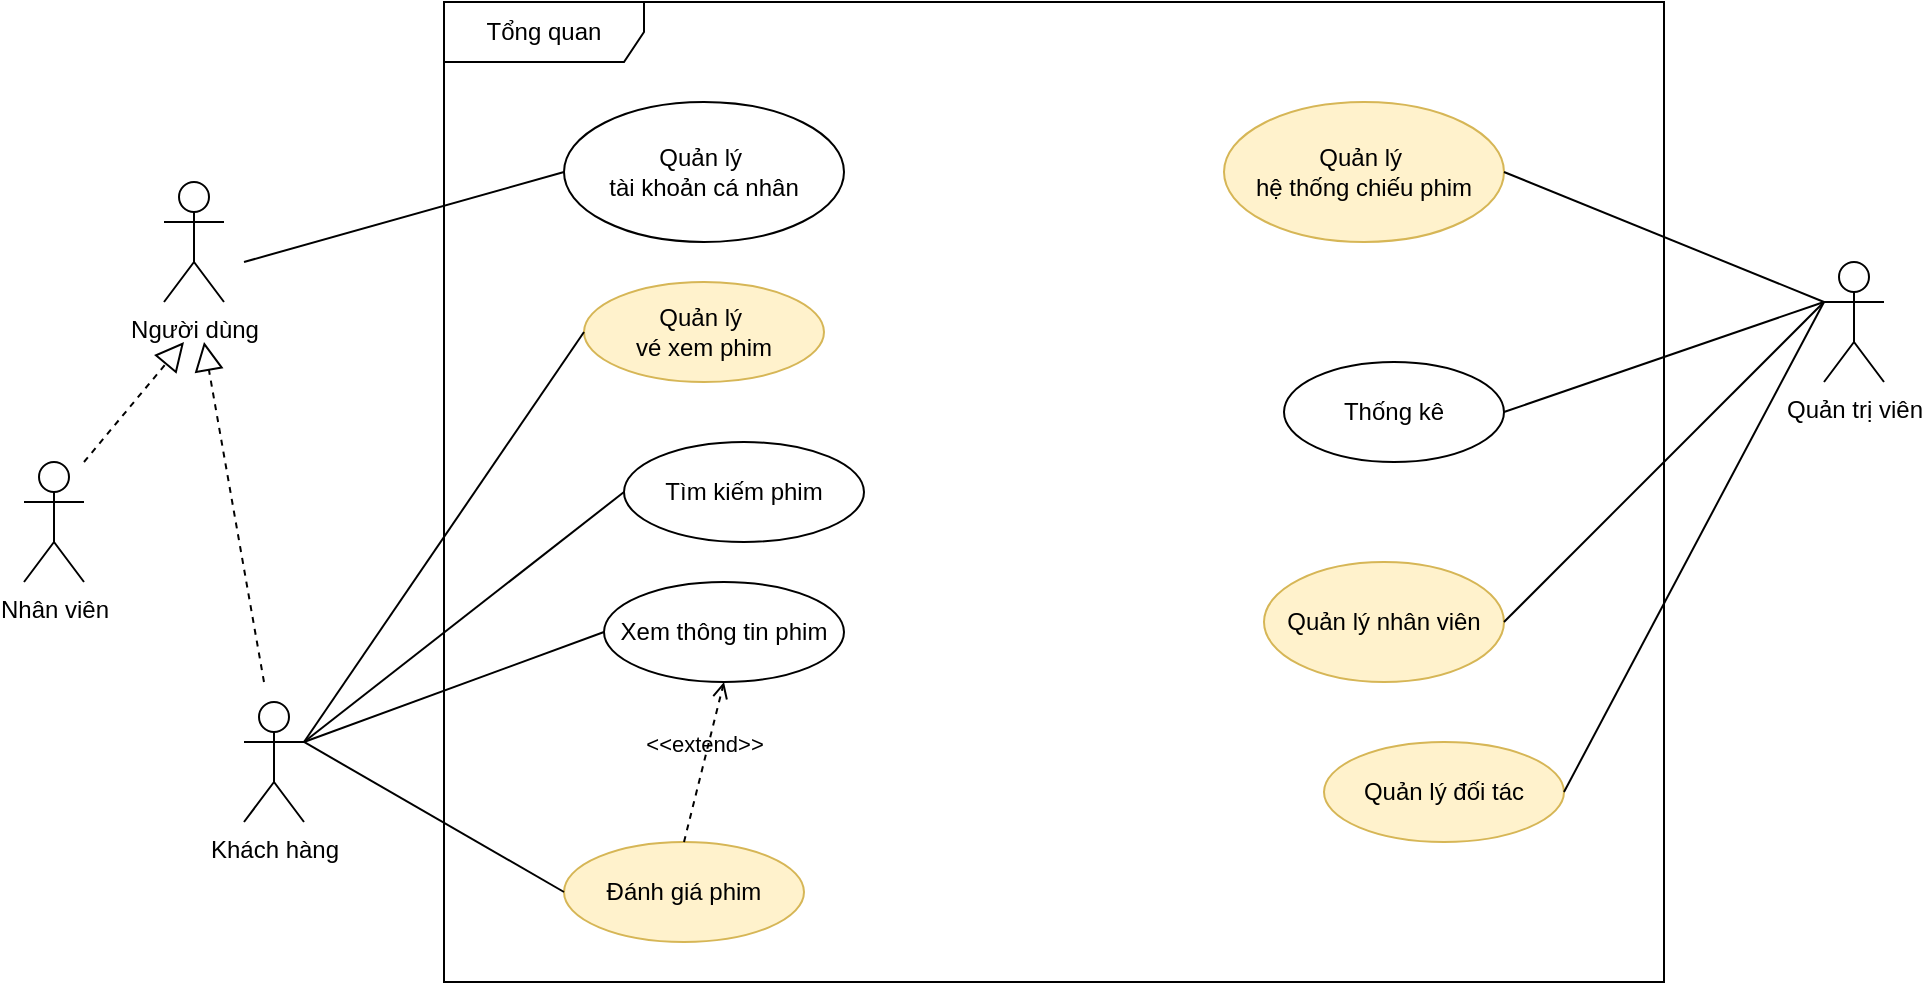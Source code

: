 <mxfile version="26.0.16">
  <diagram name="Page-1" id="nuQmZjlAjpzURm0X1TB3">
    <mxGraphModel dx="1050" dy="621" grid="0" gridSize="10" guides="1" tooltips="1" connect="1" arrows="1" fold="1" page="1" pageScale="1" pageWidth="1100" pageHeight="850" math="0" shadow="0">
      <root>
        <mxCell id="0" />
        <mxCell id="1" parent="0" />
        <mxCell id="0IfXszTP87YYn8tm4sb3-4" value="Tổng quan" style="shape=umlFrame;whiteSpace=wrap;html=1;pointerEvents=0;recursiveResize=0;container=1;collapsible=0;width=100;height=30;" parent="1" vertex="1">
          <mxGeometry x="260" y="70" width="610" height="490" as="geometry" />
        </mxCell>
        <mxCell id="0IfXszTP87YYn8tm4sb3-12" value="Quản lý&amp;nbsp;&lt;div&gt;tài khoản cá nhân&lt;/div&gt;" style="ellipse;whiteSpace=wrap;html=1;" parent="0IfXszTP87YYn8tm4sb3-4" vertex="1">
          <mxGeometry x="60" y="50" width="140" height="70" as="geometry" />
        </mxCell>
        <mxCell id="0IfXszTP87YYn8tm4sb3-13" value="Quản lý&amp;nbsp;&lt;div&gt;vé xem phim&lt;/div&gt;" style="ellipse;whiteSpace=wrap;html=1;fillColor=#fff2cc;strokeColor=#d6b656;" parent="0IfXszTP87YYn8tm4sb3-4" vertex="1">
          <mxGeometry x="70" y="140" width="120" height="50" as="geometry" />
        </mxCell>
        <mxCell id="0IfXszTP87YYn8tm4sb3-14" value="Tìm kiếm phim" style="ellipse;whiteSpace=wrap;html=1;" parent="0IfXszTP87YYn8tm4sb3-4" vertex="1">
          <mxGeometry x="90" y="220" width="120" height="50" as="geometry" />
        </mxCell>
        <mxCell id="0IfXszTP87YYn8tm4sb3-15" value="Xem thông tin phim" style="ellipse;whiteSpace=wrap;html=1;" parent="0IfXszTP87YYn8tm4sb3-4" vertex="1">
          <mxGeometry x="80" y="290" width="120" height="50" as="geometry" />
        </mxCell>
        <mxCell id="0IfXszTP87YYn8tm4sb3-16" value="Đánh giá phim" style="ellipse;whiteSpace=wrap;html=1;fillColor=#fff2cc;strokeColor=#d6b656;" parent="0IfXszTP87YYn8tm4sb3-4" vertex="1">
          <mxGeometry x="60" y="420" width="120" height="50" as="geometry" />
        </mxCell>
        <mxCell id="0IfXszTP87YYn8tm4sb3-18" value="&amp;lt;&amp;lt;extend&amp;gt;&amp;gt;" style="html=1;verticalAlign=bottom;labelBackgroundColor=none;endArrow=open;endFill=0;dashed=1;rounded=0;exitX=0.5;exitY=0;exitDx=0;exitDy=0;entryX=0.5;entryY=1;entryDx=0;entryDy=0;" parent="0IfXszTP87YYn8tm4sb3-4" source="0IfXszTP87YYn8tm4sb3-16" target="0IfXszTP87YYn8tm4sb3-15" edge="1">
          <mxGeometry width="160" relative="1" as="geometry">
            <mxPoint x="220" y="230" as="sourcePoint" />
            <mxPoint x="380" y="230" as="targetPoint" />
          </mxGeometry>
        </mxCell>
        <mxCell id="0IfXszTP87YYn8tm4sb3-27" value="Quản lý&amp;nbsp;&lt;div&gt;hệ thống chiếu phim&lt;/div&gt;" style="ellipse;whiteSpace=wrap;html=1;fillColor=#fff2cc;strokeColor=#d6b656;" parent="0IfXszTP87YYn8tm4sb3-4" vertex="1">
          <mxGeometry x="390" y="50" width="140" height="70" as="geometry" />
        </mxCell>
        <mxCell id="0IfXszTP87YYn8tm4sb3-28" value="Thống kê" style="ellipse;whiteSpace=wrap;html=1;" parent="0IfXszTP87YYn8tm4sb3-4" vertex="1">
          <mxGeometry x="420" y="180" width="110" height="50" as="geometry" />
        </mxCell>
        <mxCell id="0IfXszTP87YYn8tm4sb3-29" value="Quản lý nhân viên" style="ellipse;whiteSpace=wrap;html=1;fillColor=#fff2cc;strokeColor=#d6b656;" parent="0IfXszTP87YYn8tm4sb3-4" vertex="1">
          <mxGeometry x="410" y="280" width="120" height="60" as="geometry" />
        </mxCell>
        <mxCell id="0IfXszTP87YYn8tm4sb3-30" value="Quản lý đối tác" style="ellipse;whiteSpace=wrap;html=1;fillColor=#fff2cc;strokeColor=#d6b656;" parent="0IfXszTP87YYn8tm4sb3-4" vertex="1">
          <mxGeometry x="440" y="370" width="120" height="50" as="geometry" />
        </mxCell>
        <mxCell id="0IfXszTP87YYn8tm4sb3-5" value="Người dùng" style="shape=umlActor;verticalLabelPosition=bottom;verticalAlign=top;html=1;" parent="1" vertex="1">
          <mxGeometry x="120" y="160" width="30" height="60" as="geometry" />
        </mxCell>
        <mxCell id="0IfXszTP87YYn8tm4sb3-8" value="Nhân viên" style="shape=umlActor;verticalLabelPosition=bottom;verticalAlign=top;html=1;" parent="1" vertex="1">
          <mxGeometry x="50" y="300" width="30" height="60" as="geometry" />
        </mxCell>
        <mxCell id="0IfXszTP87YYn8tm4sb3-9" value="Khách hàng" style="shape=umlActor;verticalLabelPosition=bottom;verticalAlign=top;html=1;" parent="1" vertex="1">
          <mxGeometry x="160" y="420" width="30" height="60" as="geometry" />
        </mxCell>
        <mxCell id="0IfXszTP87YYn8tm4sb3-10" value="" style="endArrow=block;dashed=1;endFill=0;endSize=12;html=1;rounded=0;" parent="1" edge="1">
          <mxGeometry width="160" relative="1" as="geometry">
            <mxPoint x="80" y="300" as="sourcePoint" />
            <mxPoint x="130" y="240" as="targetPoint" />
          </mxGeometry>
        </mxCell>
        <mxCell id="0IfXszTP87YYn8tm4sb3-11" value="" style="endArrow=block;dashed=1;endFill=0;endSize=12;html=1;rounded=0;" parent="1" edge="1">
          <mxGeometry width="160" relative="1" as="geometry">
            <mxPoint x="170" y="410" as="sourcePoint" />
            <mxPoint x="140" y="240" as="targetPoint" />
          </mxGeometry>
        </mxCell>
        <mxCell id="0IfXszTP87YYn8tm4sb3-21" value="" style="endArrow=none;html=1;rounded=0;entryX=0;entryY=0.5;entryDx=0;entryDy=0;" parent="1" target="0IfXszTP87YYn8tm4sb3-12" edge="1">
          <mxGeometry width="50" height="50" relative="1" as="geometry">
            <mxPoint x="160" y="200" as="sourcePoint" />
            <mxPoint x="550" y="270" as="targetPoint" />
          </mxGeometry>
        </mxCell>
        <mxCell id="0IfXszTP87YYn8tm4sb3-22" value="" style="endArrow=none;html=1;rounded=0;entryX=0;entryY=0.5;entryDx=0;entryDy=0;exitX=1;exitY=0.333;exitDx=0;exitDy=0;exitPerimeter=0;" parent="1" source="0IfXszTP87YYn8tm4sb3-9" target="0IfXszTP87YYn8tm4sb3-13" edge="1">
          <mxGeometry width="50" height="50" relative="1" as="geometry">
            <mxPoint x="200" y="420" as="sourcePoint" />
            <mxPoint x="290" y="165" as="targetPoint" />
          </mxGeometry>
        </mxCell>
        <mxCell id="0IfXszTP87YYn8tm4sb3-23" value="" style="endArrow=none;html=1;rounded=0;entryX=0;entryY=0.5;entryDx=0;entryDy=0;exitX=1;exitY=0.333;exitDx=0;exitDy=0;exitPerimeter=0;" parent="1" source="0IfXszTP87YYn8tm4sb3-9" target="0IfXszTP87YYn8tm4sb3-14" edge="1">
          <mxGeometry width="50" height="50" relative="1" as="geometry">
            <mxPoint x="200" y="420" as="sourcePoint" />
            <mxPoint x="300" y="245" as="targetPoint" />
          </mxGeometry>
        </mxCell>
        <mxCell id="0IfXszTP87YYn8tm4sb3-24" value="" style="endArrow=none;html=1;rounded=0;entryX=0;entryY=0.5;entryDx=0;entryDy=0;" parent="1" target="0IfXszTP87YYn8tm4sb3-15" edge="1">
          <mxGeometry width="50" height="50" relative="1" as="geometry">
            <mxPoint x="190" y="440" as="sourcePoint" />
            <mxPoint x="310" y="255" as="targetPoint" />
          </mxGeometry>
        </mxCell>
        <mxCell id="0IfXszTP87YYn8tm4sb3-25" value="" style="endArrow=none;html=1;rounded=0;entryX=0;entryY=0.5;entryDx=0;entryDy=0;exitX=1;exitY=0.333;exitDx=0;exitDy=0;exitPerimeter=0;" parent="1" source="0IfXszTP87YYn8tm4sb3-9" target="0IfXszTP87YYn8tm4sb3-16" edge="1">
          <mxGeometry width="50" height="50" relative="1" as="geometry">
            <mxPoint x="200" y="420" as="sourcePoint" />
            <mxPoint x="320" y="265" as="targetPoint" />
          </mxGeometry>
        </mxCell>
        <mxCell id="0IfXszTP87YYn8tm4sb3-31" value="Quản trị viên" style="shape=umlActor;verticalLabelPosition=bottom;verticalAlign=top;html=1;" parent="1" vertex="1">
          <mxGeometry x="950" y="200" width="30" height="60" as="geometry" />
        </mxCell>
        <mxCell id="0IfXszTP87YYn8tm4sb3-32" value="" style="endArrow=none;html=1;rounded=0;entryX=1;entryY=0.5;entryDx=0;entryDy=0;exitX=0;exitY=0.333;exitDx=0;exitDy=0;exitPerimeter=0;" parent="1" source="0IfXszTP87YYn8tm4sb3-31" target="0IfXszTP87YYn8tm4sb3-27" edge="1">
          <mxGeometry width="50" height="50" relative="1" as="geometry">
            <mxPoint x="940" y="220" as="sourcePoint" />
            <mxPoint x="330" y="165" as="targetPoint" />
          </mxGeometry>
        </mxCell>
        <mxCell id="0IfXszTP87YYn8tm4sb3-33" value="" style="endArrow=none;html=1;rounded=0;entryX=1;entryY=0.5;entryDx=0;entryDy=0;" parent="1" target="0IfXszTP87YYn8tm4sb3-28" edge="1">
          <mxGeometry width="50" height="50" relative="1" as="geometry">
            <mxPoint x="950" y="220" as="sourcePoint" />
            <mxPoint x="800" y="165" as="targetPoint" />
          </mxGeometry>
        </mxCell>
        <mxCell id="0IfXszTP87YYn8tm4sb3-34" value="" style="endArrow=none;html=1;rounded=0;entryX=1;entryY=0.5;entryDx=0;entryDy=0;exitX=0;exitY=0.333;exitDx=0;exitDy=0;exitPerimeter=0;" parent="1" source="0IfXszTP87YYn8tm4sb3-31" target="0IfXszTP87YYn8tm4sb3-29" edge="1">
          <mxGeometry width="50" height="50" relative="1" as="geometry">
            <mxPoint x="960" y="230" as="sourcePoint" />
            <mxPoint x="800" y="285" as="targetPoint" />
          </mxGeometry>
        </mxCell>
        <mxCell id="0IfXszTP87YYn8tm4sb3-35" value="" style="endArrow=none;html=1;rounded=0;entryX=1;entryY=0.5;entryDx=0;entryDy=0;exitX=0;exitY=0.333;exitDx=0;exitDy=0;exitPerimeter=0;" parent="1" source="0IfXszTP87YYn8tm4sb3-31" target="0IfXszTP87YYn8tm4sb3-30" edge="1">
          <mxGeometry width="50" height="50" relative="1" as="geometry">
            <mxPoint x="970" y="240" as="sourcePoint" />
            <mxPoint x="810" y="295" as="targetPoint" />
          </mxGeometry>
        </mxCell>
      </root>
    </mxGraphModel>
  </diagram>
</mxfile>
